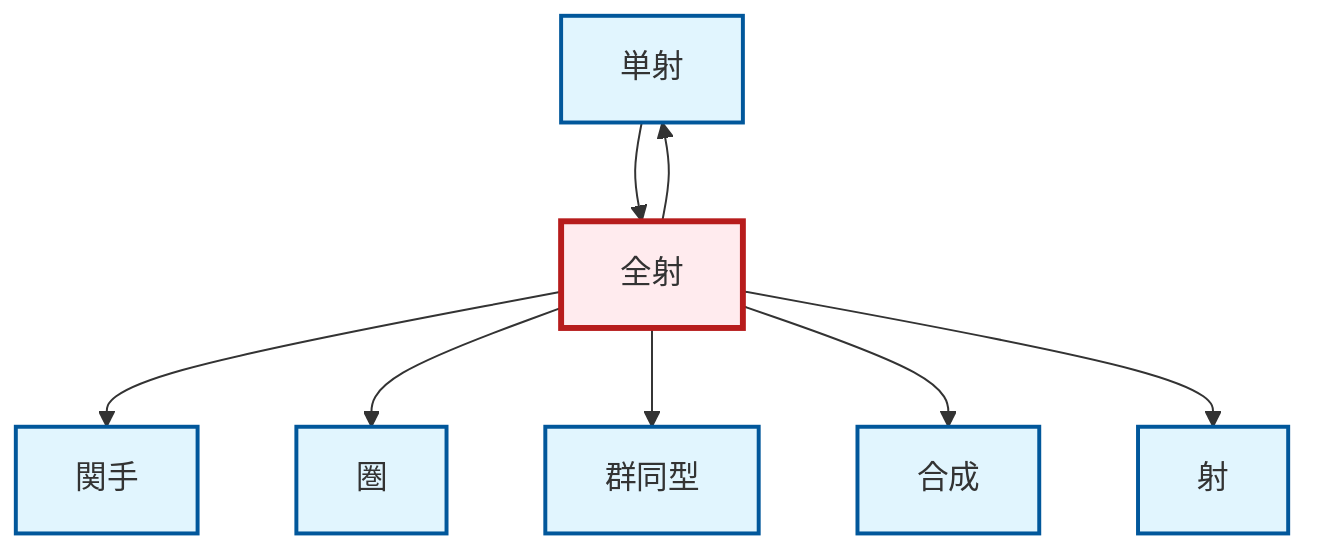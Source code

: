 graph TD
    classDef definition fill:#e1f5fe,stroke:#01579b,stroke-width:2px
    classDef theorem fill:#f3e5f5,stroke:#4a148c,stroke-width:2px
    classDef axiom fill:#fff3e0,stroke:#e65100,stroke-width:2px
    classDef example fill:#e8f5e9,stroke:#1b5e20,stroke-width:2px
    classDef current fill:#ffebee,stroke:#b71c1c,stroke-width:3px
    def-monomorphism["単射"]:::definition
    def-category["圏"]:::definition
    def-composition["合成"]:::definition
    def-functor["関手"]:::definition
    def-morphism["射"]:::definition
    def-isomorphism["群同型"]:::definition
    def-epimorphism["全射"]:::definition
    def-epimorphism --> def-functor
    def-epimorphism --> def-category
    def-epimorphism --> def-isomorphism
    def-epimorphism --> def-monomorphism
    def-epimorphism --> def-composition
    def-epimorphism --> def-morphism
    def-monomorphism --> def-epimorphism
    class def-epimorphism current